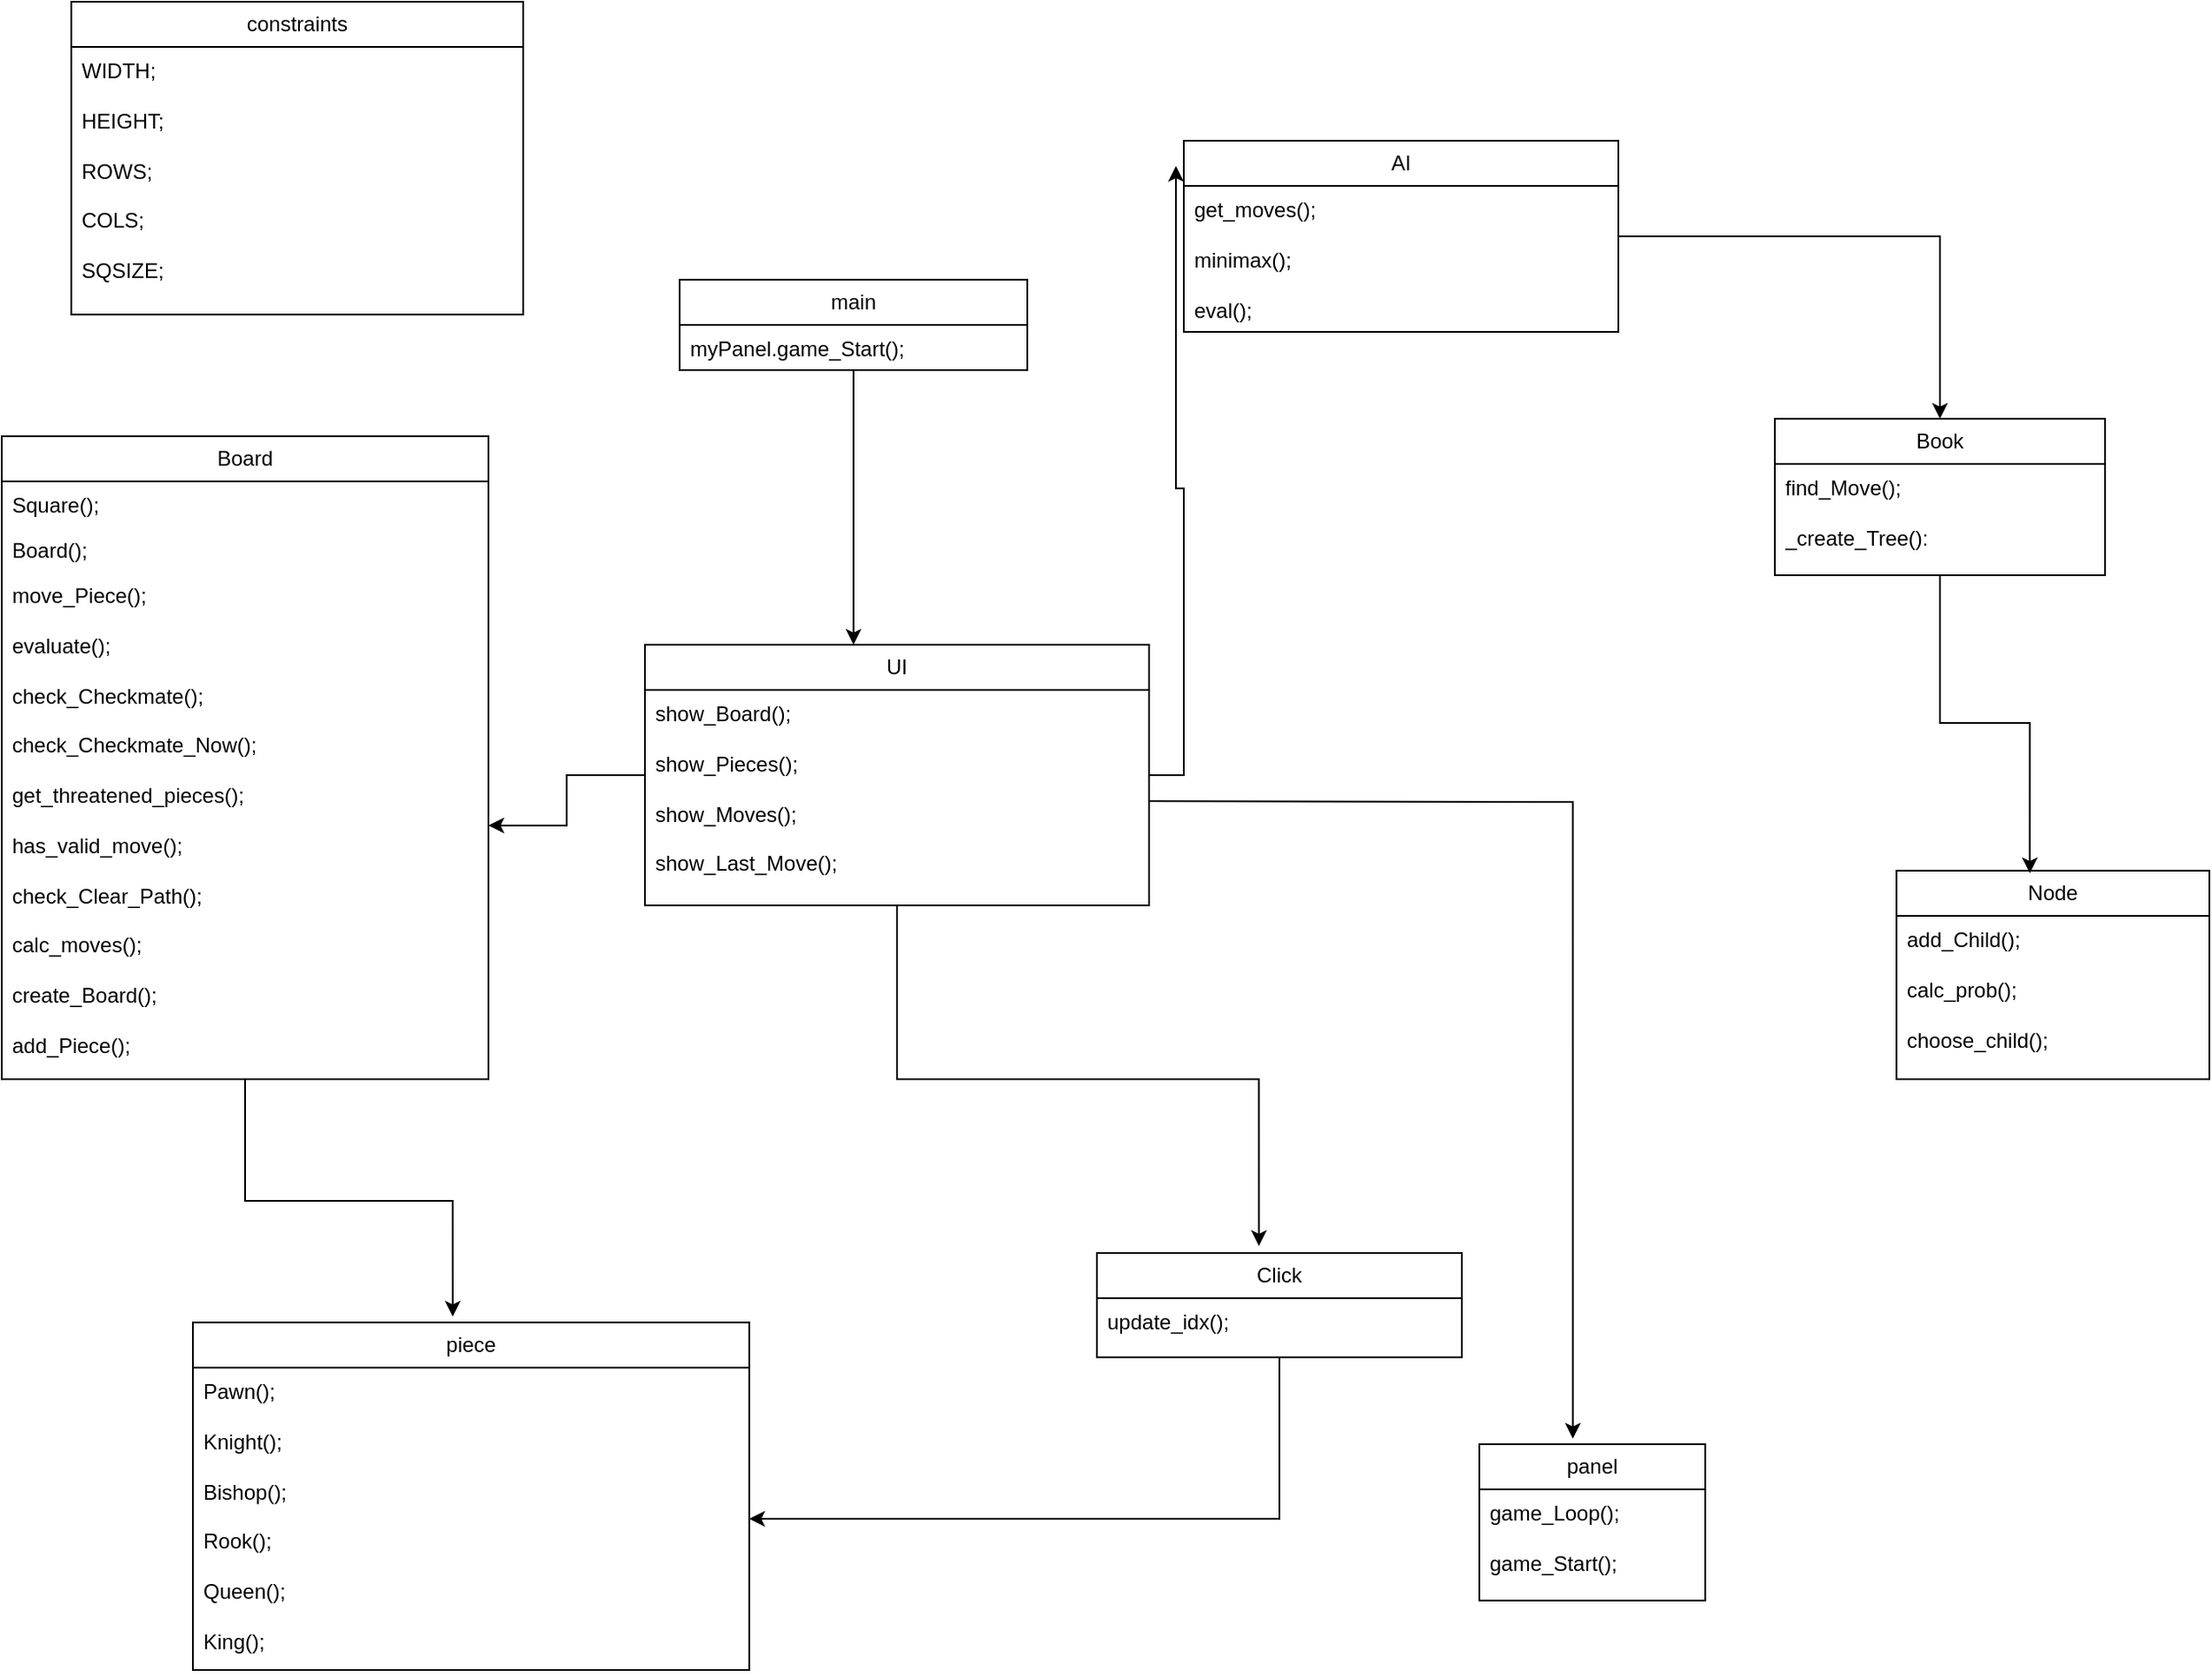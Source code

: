 <mxfile version="24.7.17">
  <diagram id="C5RBs43oDa-KdzZeNtuy" name="Page-1">
    <mxGraphModel dx="2904" dy="2101" grid="1" gridSize="10" guides="1" tooltips="1" connect="1" arrows="1" fold="1" page="1" pageScale="1" pageWidth="827" pageHeight="1169" math="0" shadow="0">
      <root>
        <mxCell id="WIyWlLk6GJQsqaUBKTNV-0" />
        <mxCell id="WIyWlLk6GJQsqaUBKTNV-1" parent="WIyWlLk6GJQsqaUBKTNV-0" />
        <mxCell id="ah7dPqhAQYgld8HlTC3z-136" value="" style="edgeStyle=orthogonalEdgeStyle;rounded=0;orthogonalLoop=1;jettySize=auto;html=1;entryX=0.467;entryY=-0.017;entryDx=0;entryDy=0;entryPerimeter=0;" edge="1" parent="WIyWlLk6GJQsqaUBKTNV-1" source="2mxz8eKKOArV2RWzMg6G-87" target="2mxz8eKKOArV2RWzMg6G-98">
          <mxGeometry relative="1" as="geometry">
            <mxPoint x="-40" y="545" as="targetPoint" />
          </mxGeometry>
        </mxCell>
        <mxCell id="2mxz8eKKOArV2RWzMg6G-87" value="Board" style="swimlane;fontStyle=0;childLayout=stackLayout;horizontal=1;startSize=26;fillColor=none;horizontalStack=0;resizeParent=1;resizeParentMax=0;resizeLast=0;collapsible=1;marginBottom=0;whiteSpace=wrap;html=1;" parent="WIyWlLk6GJQsqaUBKTNV-1" vertex="1">
          <mxGeometry x="-240" y="-20" width="280" height="370" as="geometry" />
        </mxCell>
        <mxCell id="ah7dPqhAQYgld8HlTC3z-13" value="Square();" style="text;strokeColor=none;fillColor=none;align=left;verticalAlign=top;spacingLeft=4;spacingRight=4;overflow=hidden;rotatable=0;points=[[0,0.5],[1,0.5]];portConstraint=eastwest;whiteSpace=wrap;html=1;" vertex="1" parent="2mxz8eKKOArV2RWzMg6G-87">
          <mxGeometry y="26" width="280" height="26" as="geometry" />
        </mxCell>
        <mxCell id="2mxz8eKKOArV2RWzMg6G-89" value="Board();" style="text;strokeColor=none;fillColor=none;align=left;verticalAlign=top;spacingLeft=4;spacingRight=4;overflow=hidden;rotatable=0;points=[[0,0.5],[1,0.5]];portConstraint=eastwest;whiteSpace=wrap;html=1;" parent="2mxz8eKKOArV2RWzMg6G-87" vertex="1">
          <mxGeometry y="52" width="280" height="26" as="geometry" />
        </mxCell>
        <mxCell id="ah7dPqhAQYgld8HlTC3z-14" value="move_Piece();&lt;div&gt;&lt;br&gt;&lt;/div&gt;&lt;div&gt;evaluate();&lt;/div&gt;&lt;div&gt;&lt;br&gt;&lt;/div&gt;&lt;div&gt;check_Checkmate();&lt;/div&gt;&lt;div&gt;&lt;br&gt;&lt;/div&gt;&lt;div&gt;check_Checkmate_Now();&lt;/div&gt;&lt;div&gt;&lt;br&gt;&lt;/div&gt;&lt;div&gt;get_threatened_pieces();&lt;/div&gt;&lt;div&gt;&lt;br&gt;&lt;/div&gt;&lt;div&gt;has_valid_move();&lt;/div&gt;&lt;div&gt;&lt;br&gt;&lt;/div&gt;&lt;div&gt;check_Clear_Path();&lt;/div&gt;&lt;div&gt;&lt;br&gt;&lt;/div&gt;&lt;div&gt;calc_moves();&lt;/div&gt;&lt;div&gt;&lt;br&gt;&lt;/div&gt;&lt;div&gt;create_Board();&lt;/div&gt;&lt;div&gt;&lt;br&gt;&lt;/div&gt;&lt;div&gt;add_Piece();&lt;/div&gt;&lt;div&gt;&lt;br&gt;&lt;div&gt;&lt;br&gt;&lt;/div&gt;&lt;/div&gt;" style="text;strokeColor=none;fillColor=none;align=left;verticalAlign=top;spacingLeft=4;spacingRight=4;overflow=hidden;rotatable=0;points=[[0,0.5],[1,0.5]];portConstraint=eastwest;whiteSpace=wrap;html=1;" vertex="1" parent="2mxz8eKKOArV2RWzMg6G-87">
          <mxGeometry y="78" width="280" height="292" as="geometry" />
        </mxCell>
        <mxCell id="ah7dPqhAQYgld8HlTC3z-143" value="" style="edgeStyle=orthogonalEdgeStyle;rounded=0;orthogonalLoop=1;jettySize=auto;html=1;entryX=1;entryY=0.5;entryDx=0;entryDy=0;" edge="1" parent="WIyWlLk6GJQsqaUBKTNV-1" source="2mxz8eKKOArV2RWzMg6G-92" target="2mxz8eKKOArV2RWzMg6G-100">
          <mxGeometry relative="1" as="geometry">
            <mxPoint x="265" y="480" as="targetPoint" />
          </mxGeometry>
        </mxCell>
        <mxCell id="2mxz8eKKOArV2RWzMg6G-92" value="Click" style="swimlane;fontStyle=0;childLayout=stackLayout;horizontal=1;startSize=26;fillColor=none;horizontalStack=0;resizeParent=1;resizeParentMax=0;resizeLast=0;collapsible=1;marginBottom=0;whiteSpace=wrap;html=1;" parent="WIyWlLk6GJQsqaUBKTNV-1" vertex="1">
          <mxGeometry x="390" y="450" width="210" height="60" as="geometry" />
        </mxCell>
        <mxCell id="2mxz8eKKOArV2RWzMg6G-94" value="update_idx();" style="text;strokeColor=none;fillColor=none;align=left;verticalAlign=top;spacingLeft=4;spacingRight=4;overflow=hidden;rotatable=0;points=[[0,0.5],[1,0.5]];portConstraint=eastwest;whiteSpace=wrap;html=1;" parent="2mxz8eKKOArV2RWzMg6G-92" vertex="1">
          <mxGeometry y="26" width="210" height="34" as="geometry" />
        </mxCell>
        <mxCell id="2mxz8eKKOArV2RWzMg6G-98" value="piece" style="swimlane;fontStyle=0;childLayout=stackLayout;horizontal=1;startSize=26;fillColor=none;horizontalStack=0;resizeParent=1;resizeParentMax=0;resizeLast=0;collapsible=1;marginBottom=0;whiteSpace=wrap;html=1;" parent="WIyWlLk6GJQsqaUBKTNV-1" vertex="1">
          <mxGeometry x="-130" y="490" width="320" height="200" as="geometry" />
        </mxCell>
        <mxCell id="2mxz8eKKOArV2RWzMg6G-100" value="Pawn();&lt;div&gt;&lt;br&gt;&lt;/div&gt;&lt;div&gt;Knight();&lt;/div&gt;&lt;div&gt;&lt;br&gt;&lt;/div&gt;&lt;div&gt;Bishop();&lt;/div&gt;&lt;div&gt;&lt;br&gt;&lt;/div&gt;&lt;div&gt;Rook();&lt;/div&gt;&lt;div&gt;&lt;br&gt;&lt;/div&gt;&lt;div&gt;Queen();&lt;/div&gt;&lt;div&gt;&lt;br&gt;&lt;/div&gt;&lt;div&gt;King();&lt;/div&gt;" style="text;strokeColor=none;fillColor=none;align=left;verticalAlign=top;spacingLeft=4;spacingRight=4;overflow=hidden;rotatable=0;points=[[0,0.5],[1,0.5]];portConstraint=eastwest;whiteSpace=wrap;html=1;" parent="2mxz8eKKOArV2RWzMg6G-98" vertex="1">
          <mxGeometry y="26" width="320" height="174" as="geometry" />
        </mxCell>
        <mxCell id="2mxz8eKKOArV2RWzMg6G-113" value="Node" style="swimlane;fontStyle=0;childLayout=stackLayout;horizontal=1;startSize=26;fillColor=none;horizontalStack=0;resizeParent=1;resizeParentMax=0;resizeLast=0;collapsible=1;marginBottom=0;whiteSpace=wrap;html=1;" parent="WIyWlLk6GJQsqaUBKTNV-1" vertex="1">
          <mxGeometry x="850" y="230" width="180" height="120" as="geometry" />
        </mxCell>
        <mxCell id="ah7dPqhAQYgld8HlTC3z-8" value="add_Child();&lt;div&gt;&lt;br&gt;&lt;/div&gt;&lt;div&gt;calc_prob();&lt;/div&gt;&lt;div&gt;&lt;br&gt;&lt;/div&gt;&lt;div&gt;choose_child();&lt;/div&gt;" style="text;strokeColor=none;fillColor=none;align=left;verticalAlign=top;spacingLeft=4;spacingRight=4;overflow=hidden;rotatable=0;points=[[0,0.5],[1,0.5]];portConstraint=eastwest;whiteSpace=wrap;html=1;" vertex="1" parent="2mxz8eKKOArV2RWzMg6G-113">
          <mxGeometry y="26" width="180" height="94" as="geometry" />
        </mxCell>
        <mxCell id="ah7dPqhAQYgld8HlTC3z-138" value="" style="edgeStyle=orthogonalEdgeStyle;rounded=0;orthogonalLoop=1;jettySize=auto;html=1;" edge="1" parent="WIyWlLk6GJQsqaUBKTNV-1" source="2mxz8eKKOArV2RWzMg6G-128" target="2mxz8eKKOArV2RWzMg6G-119">
          <mxGeometry relative="1" as="geometry">
            <mxPoint x="330.0" y="-74" as="targetPoint" />
            <Array as="points">
              <mxPoint x="260" y="-80" />
              <mxPoint x="260" y="-80" />
            </Array>
          </mxGeometry>
        </mxCell>
        <mxCell id="2mxz8eKKOArV2RWzMg6G-128" value="main" style="swimlane;fontStyle=0;childLayout=stackLayout;horizontal=1;startSize=26;fillColor=none;horizontalStack=0;resizeParent=1;resizeParentMax=0;resizeLast=0;collapsible=1;marginBottom=0;whiteSpace=wrap;html=1;" parent="WIyWlLk6GJQsqaUBKTNV-1" vertex="1">
          <mxGeometry x="150" y="-110" width="200" height="52" as="geometry" />
        </mxCell>
        <mxCell id="2mxz8eKKOArV2RWzMg6G-129" value="myPanel.game_Start();" style="text;strokeColor=none;fillColor=none;align=left;verticalAlign=top;spacingLeft=4;spacingRight=4;overflow=hidden;rotatable=0;points=[[0,0.5],[1,0.5]];portConstraint=eastwest;whiteSpace=wrap;html=1;" parent="2mxz8eKKOArV2RWzMg6G-128" vertex="1">
          <mxGeometry y="26" width="200" height="26" as="geometry" />
        </mxCell>
        <mxCell id="ah7dPqhAQYgld8HlTC3z-162" value="" style="edgeStyle=orthogonalEdgeStyle;rounded=0;orthogonalLoop=1;jettySize=auto;html=1;entryX=0.426;entryY=0.012;entryDx=0;entryDy=0;entryPerimeter=0;" edge="1" parent="WIyWlLk6GJQsqaUBKTNV-1" source="ah7dPqhAQYgld8HlTC3z-0" target="2mxz8eKKOArV2RWzMg6G-113">
          <mxGeometry relative="1" as="geometry">
            <mxPoint x="875.0" y="155" as="targetPoint" />
          </mxGeometry>
        </mxCell>
        <mxCell id="ah7dPqhAQYgld8HlTC3z-0" value="Book" style="swimlane;fontStyle=0;childLayout=stackLayout;horizontal=1;startSize=26;fillColor=none;horizontalStack=0;resizeParent=1;resizeParentMax=0;resizeLast=0;collapsible=1;marginBottom=0;whiteSpace=wrap;html=1;" vertex="1" parent="WIyWlLk6GJQsqaUBKTNV-1">
          <mxGeometry x="780" y="-30" width="190" height="90" as="geometry" />
        </mxCell>
        <mxCell id="ah7dPqhAQYgld8HlTC3z-2" value="find_Move();&lt;div&gt;&lt;br&gt;&lt;/div&gt;&lt;div&gt;_create_Tree():&amp;nbsp;&lt;/div&gt;" style="text;strokeColor=none;fillColor=none;align=left;verticalAlign=top;spacingLeft=4;spacingRight=4;overflow=hidden;rotatable=0;points=[[0,0.5],[1,0.5]];portConstraint=eastwest;whiteSpace=wrap;html=1;" vertex="1" parent="ah7dPqhAQYgld8HlTC3z-0">
          <mxGeometry y="26" width="190" height="64" as="geometry" />
        </mxCell>
        <mxCell id="ah7dPqhAQYgld8HlTC3z-18" value="" style="edgeStyle=orthogonalEdgeStyle;rounded=0;orthogonalLoop=1;jettySize=auto;html=1;entryX=0.5;entryY=0;entryDx=0;entryDy=0;" edge="1" parent="WIyWlLk6GJQsqaUBKTNV-1">
          <mxGeometry relative="1" as="geometry">
            <mxPoint x="380" y="246" as="targetPoint" />
            <mxPoint x="380" y="246" as="sourcePoint" />
          </mxGeometry>
        </mxCell>
        <mxCell id="ah7dPqhAQYgld8HlTC3z-19" value="panel" style="swimlane;fontStyle=0;childLayout=stackLayout;horizontal=1;startSize=26;fillColor=none;horizontalStack=0;resizeParent=1;resizeParentMax=0;resizeLast=0;collapsible=1;marginBottom=0;whiteSpace=wrap;html=1;" vertex="1" parent="WIyWlLk6GJQsqaUBKTNV-1">
          <mxGeometry x="610" y="560" width="130" height="90" as="geometry" />
        </mxCell>
        <mxCell id="ah7dPqhAQYgld8HlTC3z-20" value="game_Loop();&lt;div&gt;&lt;br&gt;&lt;/div&gt;&lt;div&gt;game_Start();&lt;/div&gt;" style="text;strokeColor=none;fillColor=none;align=left;verticalAlign=top;spacingLeft=4;spacingRight=4;overflow=hidden;rotatable=0;points=[[0,0.5],[1,0.5]];portConstraint=eastwest;whiteSpace=wrap;html=1;" vertex="1" parent="ah7dPqhAQYgld8HlTC3z-19">
          <mxGeometry y="26" width="130" height="64" as="geometry" />
        </mxCell>
        <mxCell id="ah7dPqhAQYgld8HlTC3z-158" value="" style="edgeStyle=orthogonalEdgeStyle;rounded=0;orthogonalLoop=1;jettySize=auto;html=1;" edge="1" parent="WIyWlLk6GJQsqaUBKTNV-1" source="ah7dPqhAQYgld8HlTC3z-37" target="ah7dPqhAQYgld8HlTC3z-0">
          <mxGeometry relative="1" as="geometry">
            <mxPoint x="835.0" y="-155" as="targetPoint" />
          </mxGeometry>
        </mxCell>
        <mxCell id="ah7dPqhAQYgld8HlTC3z-37" value="AI" style="swimlane;fontStyle=0;childLayout=stackLayout;horizontal=1;startSize=26;fillColor=none;horizontalStack=0;resizeParent=1;resizeParentMax=0;resizeLast=0;collapsible=1;marginBottom=0;whiteSpace=wrap;html=1;" vertex="1" parent="WIyWlLk6GJQsqaUBKTNV-1">
          <mxGeometry x="440" y="-190" width="250" height="110" as="geometry" />
        </mxCell>
        <mxCell id="ah7dPqhAQYgld8HlTC3z-38" value="get_moves();&lt;div&gt;&lt;br&gt;&lt;/div&gt;&lt;div&gt;minimax();&lt;/div&gt;&lt;div&gt;&lt;br&gt;&lt;/div&gt;&lt;div&gt;eval();&lt;/div&gt;&lt;div&gt;&lt;br&gt;&lt;/div&gt;&lt;div&gt;&lt;br&gt;&lt;/div&gt;" style="text;strokeColor=none;fillColor=none;align=left;verticalAlign=top;spacingLeft=4;spacingRight=4;overflow=hidden;rotatable=0;points=[[0,0.5],[1,0.5]];portConstraint=eastwest;whiteSpace=wrap;html=1;" vertex="1" parent="ah7dPqhAQYgld8HlTC3z-37">
          <mxGeometry y="26" width="250" height="84" as="geometry" />
        </mxCell>
        <mxCell id="ah7dPqhAQYgld8HlTC3z-132" value="" style="edgeStyle=orthogonalEdgeStyle;rounded=0;orthogonalLoop=1;jettySize=auto;html=1;entryX=0.414;entryY=-0.035;entryDx=0;entryDy=0;entryPerimeter=0;" edge="1" parent="WIyWlLk6GJQsqaUBKTNV-1" target="ah7dPqhAQYgld8HlTC3z-19">
          <mxGeometry relative="1" as="geometry">
            <mxPoint x="420.0" y="190" as="sourcePoint" />
            <mxPoint x="640.54" y="551.31" as="targetPoint" />
          </mxGeometry>
        </mxCell>
        <mxCell id="ah7dPqhAQYgld8HlTC3z-139" value="" style="edgeStyle=orthogonalEdgeStyle;rounded=0;orthogonalLoop=1;jettySize=auto;html=1;" edge="1" parent="WIyWlLk6GJQsqaUBKTNV-1" source="2mxz8eKKOArV2RWzMg6G-119" target="ah7dPqhAQYgld8HlTC3z-14">
          <mxGeometry relative="1" as="geometry" />
        </mxCell>
        <mxCell id="ah7dPqhAQYgld8HlTC3z-141" value="" style="edgeStyle=orthogonalEdgeStyle;rounded=0;orthogonalLoop=1;jettySize=auto;html=1;entryX=0.444;entryY=-0.067;entryDx=0;entryDy=0;entryPerimeter=0;" edge="1" parent="WIyWlLk6GJQsqaUBKTNV-1" source="2mxz8eKKOArV2RWzMg6G-119" target="2mxz8eKKOArV2RWzMg6G-92">
          <mxGeometry relative="1" as="geometry">
            <mxPoint x="295" y="455" as="targetPoint" />
          </mxGeometry>
        </mxCell>
        <mxCell id="ah7dPqhAQYgld8HlTC3z-156" value="" style="edgeStyle=orthogonalEdgeStyle;rounded=0;orthogonalLoop=1;jettySize=auto;html=1;entryX=-0.018;entryY=0.132;entryDx=0;entryDy=0;entryPerimeter=0;" edge="1" parent="WIyWlLk6GJQsqaUBKTNV-1" source="2mxz8eKKOArV2RWzMg6G-119" target="ah7dPqhAQYgld8HlTC3z-37">
          <mxGeometry relative="1" as="geometry">
            <mxPoint x="275" y="-25" as="targetPoint" />
          </mxGeometry>
        </mxCell>
        <mxCell id="2mxz8eKKOArV2RWzMg6G-119" value="UI" style="swimlane;fontStyle=0;childLayout=stackLayout;horizontal=1;startSize=26;fillColor=none;horizontalStack=0;resizeParent=1;resizeParentMax=0;resizeLast=0;collapsible=1;marginBottom=0;whiteSpace=wrap;html=1;" parent="WIyWlLk6GJQsqaUBKTNV-1" vertex="1">
          <mxGeometry x="130" y="100" width="290" height="150" as="geometry" />
        </mxCell>
        <mxCell id="2mxz8eKKOArV2RWzMg6G-120" value="show_Board();&lt;div&gt;&lt;br&gt;&lt;/div&gt;&lt;div&gt;show_Pieces();&lt;/div&gt;&lt;div&gt;&lt;br&gt;&lt;/div&gt;&lt;div&gt;show_Moves();&lt;/div&gt;&lt;div&gt;&lt;br&gt;&lt;/div&gt;&lt;div&gt;show_Last_Move();&lt;/div&gt;&lt;div&gt;&lt;br&gt;&lt;/div&gt;&lt;div&gt;&lt;br&gt;&lt;/div&gt;" style="text;strokeColor=none;fillColor=none;align=left;verticalAlign=top;spacingLeft=4;spacingRight=4;overflow=hidden;rotatable=0;points=[[0,0.5],[1,0.5]];portConstraint=eastwest;whiteSpace=wrap;html=1;" parent="2mxz8eKKOArV2RWzMg6G-119" vertex="1">
          <mxGeometry y="26" width="290" height="124" as="geometry" />
        </mxCell>
        <mxCell id="ah7dPqhAQYgld8HlTC3z-60" value="constraints" style="swimlane;fontStyle=0;childLayout=stackLayout;horizontal=1;startSize=26;fillColor=none;horizontalStack=0;resizeParent=1;resizeParentMax=0;resizeLast=0;collapsible=1;marginBottom=0;whiteSpace=wrap;html=1;" vertex="1" parent="WIyWlLk6GJQsqaUBKTNV-1">
          <mxGeometry x="-200" y="-270" width="260" height="180" as="geometry" />
        </mxCell>
        <mxCell id="ah7dPqhAQYgld8HlTC3z-103" value="WIDTH;&lt;div&gt;&lt;br&gt;&lt;/div&gt;&lt;div&gt;HEIGHT;&lt;/div&gt;&lt;div&gt;&lt;br&gt;&lt;/div&gt;&lt;div&gt;ROWS;&lt;/div&gt;&lt;div&gt;&lt;br&gt;&lt;/div&gt;&lt;div&gt;COLS;&lt;/div&gt;&lt;div&gt;&lt;br&gt;&lt;/div&gt;&lt;div&gt;SQSIZE;&lt;/div&gt;" style="text;strokeColor=none;fillColor=none;align=left;verticalAlign=top;spacingLeft=4;spacingRight=4;overflow=hidden;rotatable=0;points=[[0,0.5],[1,0.5]];portConstraint=eastwest;whiteSpace=wrap;html=1;" vertex="1" parent="ah7dPqhAQYgld8HlTC3z-60">
          <mxGeometry y="26" width="260" height="154" as="geometry" />
        </mxCell>
        <mxCell id="2mxz8eKKOArV2RWzMg6G-90" value="&lt;div&gt;&lt;div&gt;&lt;br&gt;&lt;/div&gt;&lt;/div&gt;" style="text;strokeColor=none;fillColor=none;align=left;verticalAlign=top;spacingLeft=4;spacingRight=4;overflow=hidden;rotatable=0;points=[[0,0.5],[1,0.5]];portConstraint=eastwest;whiteSpace=wrap;html=1;" parent="WIyWlLk6GJQsqaUBKTNV-1" vertex="1">
          <mxGeometry x="50" y="540" width="280" as="geometry" />
        </mxCell>
      </root>
    </mxGraphModel>
  </diagram>
</mxfile>
